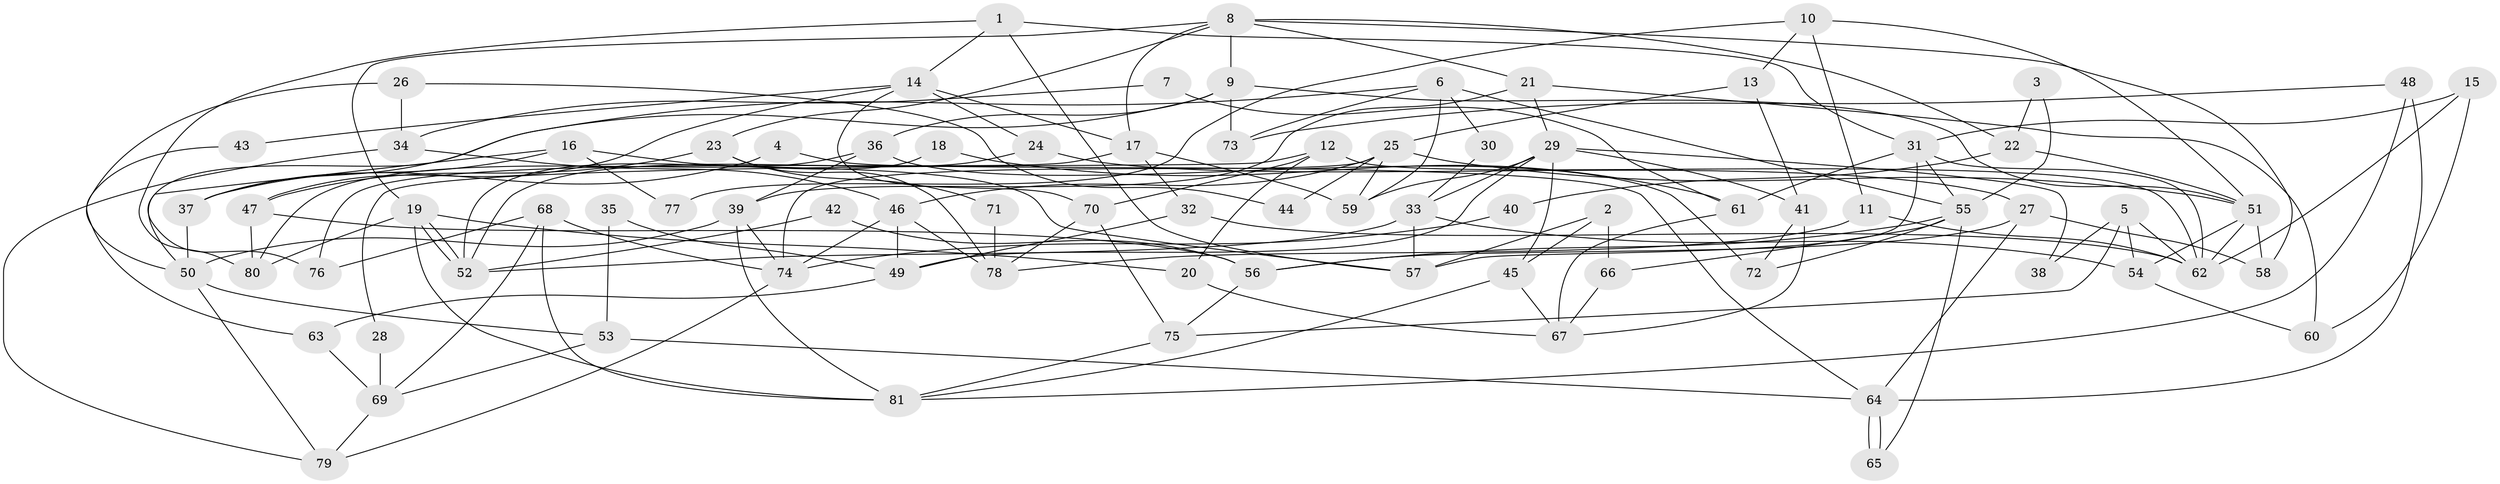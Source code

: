 // Generated by graph-tools (version 1.1) at 2025/36/03/09/25 02:36:20]
// undirected, 81 vertices, 162 edges
graph export_dot {
graph [start="1"]
  node [color=gray90,style=filled];
  1;
  2;
  3;
  4;
  5;
  6;
  7;
  8;
  9;
  10;
  11;
  12;
  13;
  14;
  15;
  16;
  17;
  18;
  19;
  20;
  21;
  22;
  23;
  24;
  25;
  26;
  27;
  28;
  29;
  30;
  31;
  32;
  33;
  34;
  35;
  36;
  37;
  38;
  39;
  40;
  41;
  42;
  43;
  44;
  45;
  46;
  47;
  48;
  49;
  50;
  51;
  52;
  53;
  54;
  55;
  56;
  57;
  58;
  59;
  60;
  61;
  62;
  63;
  64;
  65;
  66;
  67;
  68;
  69;
  70;
  71;
  72;
  73;
  74;
  75;
  76;
  77;
  78;
  79;
  80;
  81;
  1 -- 14;
  1 -- 57;
  1 -- 31;
  1 -- 80;
  2 -- 45;
  2 -- 57;
  2 -- 66;
  3 -- 55;
  3 -- 22;
  4 -- 64;
  4 -- 37;
  5 -- 54;
  5 -- 75;
  5 -- 38;
  5 -- 62;
  6 -- 76;
  6 -- 59;
  6 -- 30;
  6 -- 55;
  6 -- 73;
  7 -- 61;
  7 -- 34;
  8 -- 58;
  8 -- 19;
  8 -- 9;
  8 -- 17;
  8 -- 21;
  8 -- 22;
  8 -- 23;
  9 -- 51;
  9 -- 36;
  9 -- 37;
  9 -- 73;
  10 -- 51;
  10 -- 11;
  10 -- 13;
  10 -- 77;
  11 -- 62;
  11 -- 78;
  12 -- 70;
  12 -- 62;
  12 -- 20;
  12 -- 28;
  13 -- 41;
  13 -- 25;
  14 -- 17;
  14 -- 47;
  14 -- 24;
  14 -- 43;
  14 -- 70;
  15 -- 60;
  15 -- 62;
  15 -- 31;
  16 -- 37;
  16 -- 57;
  16 -- 50;
  16 -- 77;
  17 -- 59;
  17 -- 32;
  17 -- 76;
  18 -- 52;
  18 -- 61;
  19 -- 81;
  19 -- 52;
  19 -- 52;
  19 -- 20;
  19 -- 80;
  20 -- 67;
  21 -- 39;
  21 -- 29;
  21 -- 60;
  22 -- 51;
  22 -- 40;
  23 -- 47;
  23 -- 71;
  23 -- 78;
  24 -- 27;
  24 -- 52;
  25 -- 46;
  25 -- 44;
  25 -- 51;
  25 -- 59;
  25 -- 74;
  26 -- 50;
  26 -- 34;
  26 -- 44;
  27 -- 56;
  27 -- 64;
  27 -- 58;
  28 -- 69;
  29 -- 41;
  29 -- 33;
  29 -- 38;
  29 -- 45;
  29 -- 49;
  29 -- 59;
  30 -- 33;
  31 -- 55;
  31 -- 57;
  31 -- 61;
  31 -- 62;
  32 -- 62;
  32 -- 49;
  33 -- 52;
  33 -- 54;
  33 -- 57;
  34 -- 46;
  34 -- 79;
  35 -- 49;
  35 -- 53;
  36 -- 80;
  36 -- 39;
  36 -- 72;
  37 -- 50;
  39 -- 81;
  39 -- 50;
  39 -- 74;
  40 -- 74;
  41 -- 72;
  41 -- 67;
  42 -- 52;
  42 -- 56;
  43 -- 63;
  45 -- 67;
  45 -- 81;
  46 -- 74;
  46 -- 49;
  46 -- 78;
  47 -- 56;
  47 -- 80;
  48 -- 73;
  48 -- 64;
  48 -- 81;
  49 -- 63;
  50 -- 53;
  50 -- 79;
  51 -- 62;
  51 -- 54;
  51 -- 58;
  53 -- 69;
  53 -- 64;
  54 -- 60;
  55 -- 56;
  55 -- 65;
  55 -- 66;
  55 -- 72;
  56 -- 75;
  61 -- 67;
  63 -- 69;
  64 -- 65;
  64 -- 65;
  66 -- 67;
  68 -- 81;
  68 -- 74;
  68 -- 69;
  68 -- 76;
  69 -- 79;
  70 -- 78;
  70 -- 75;
  71 -- 78;
  74 -- 79;
  75 -- 81;
}
